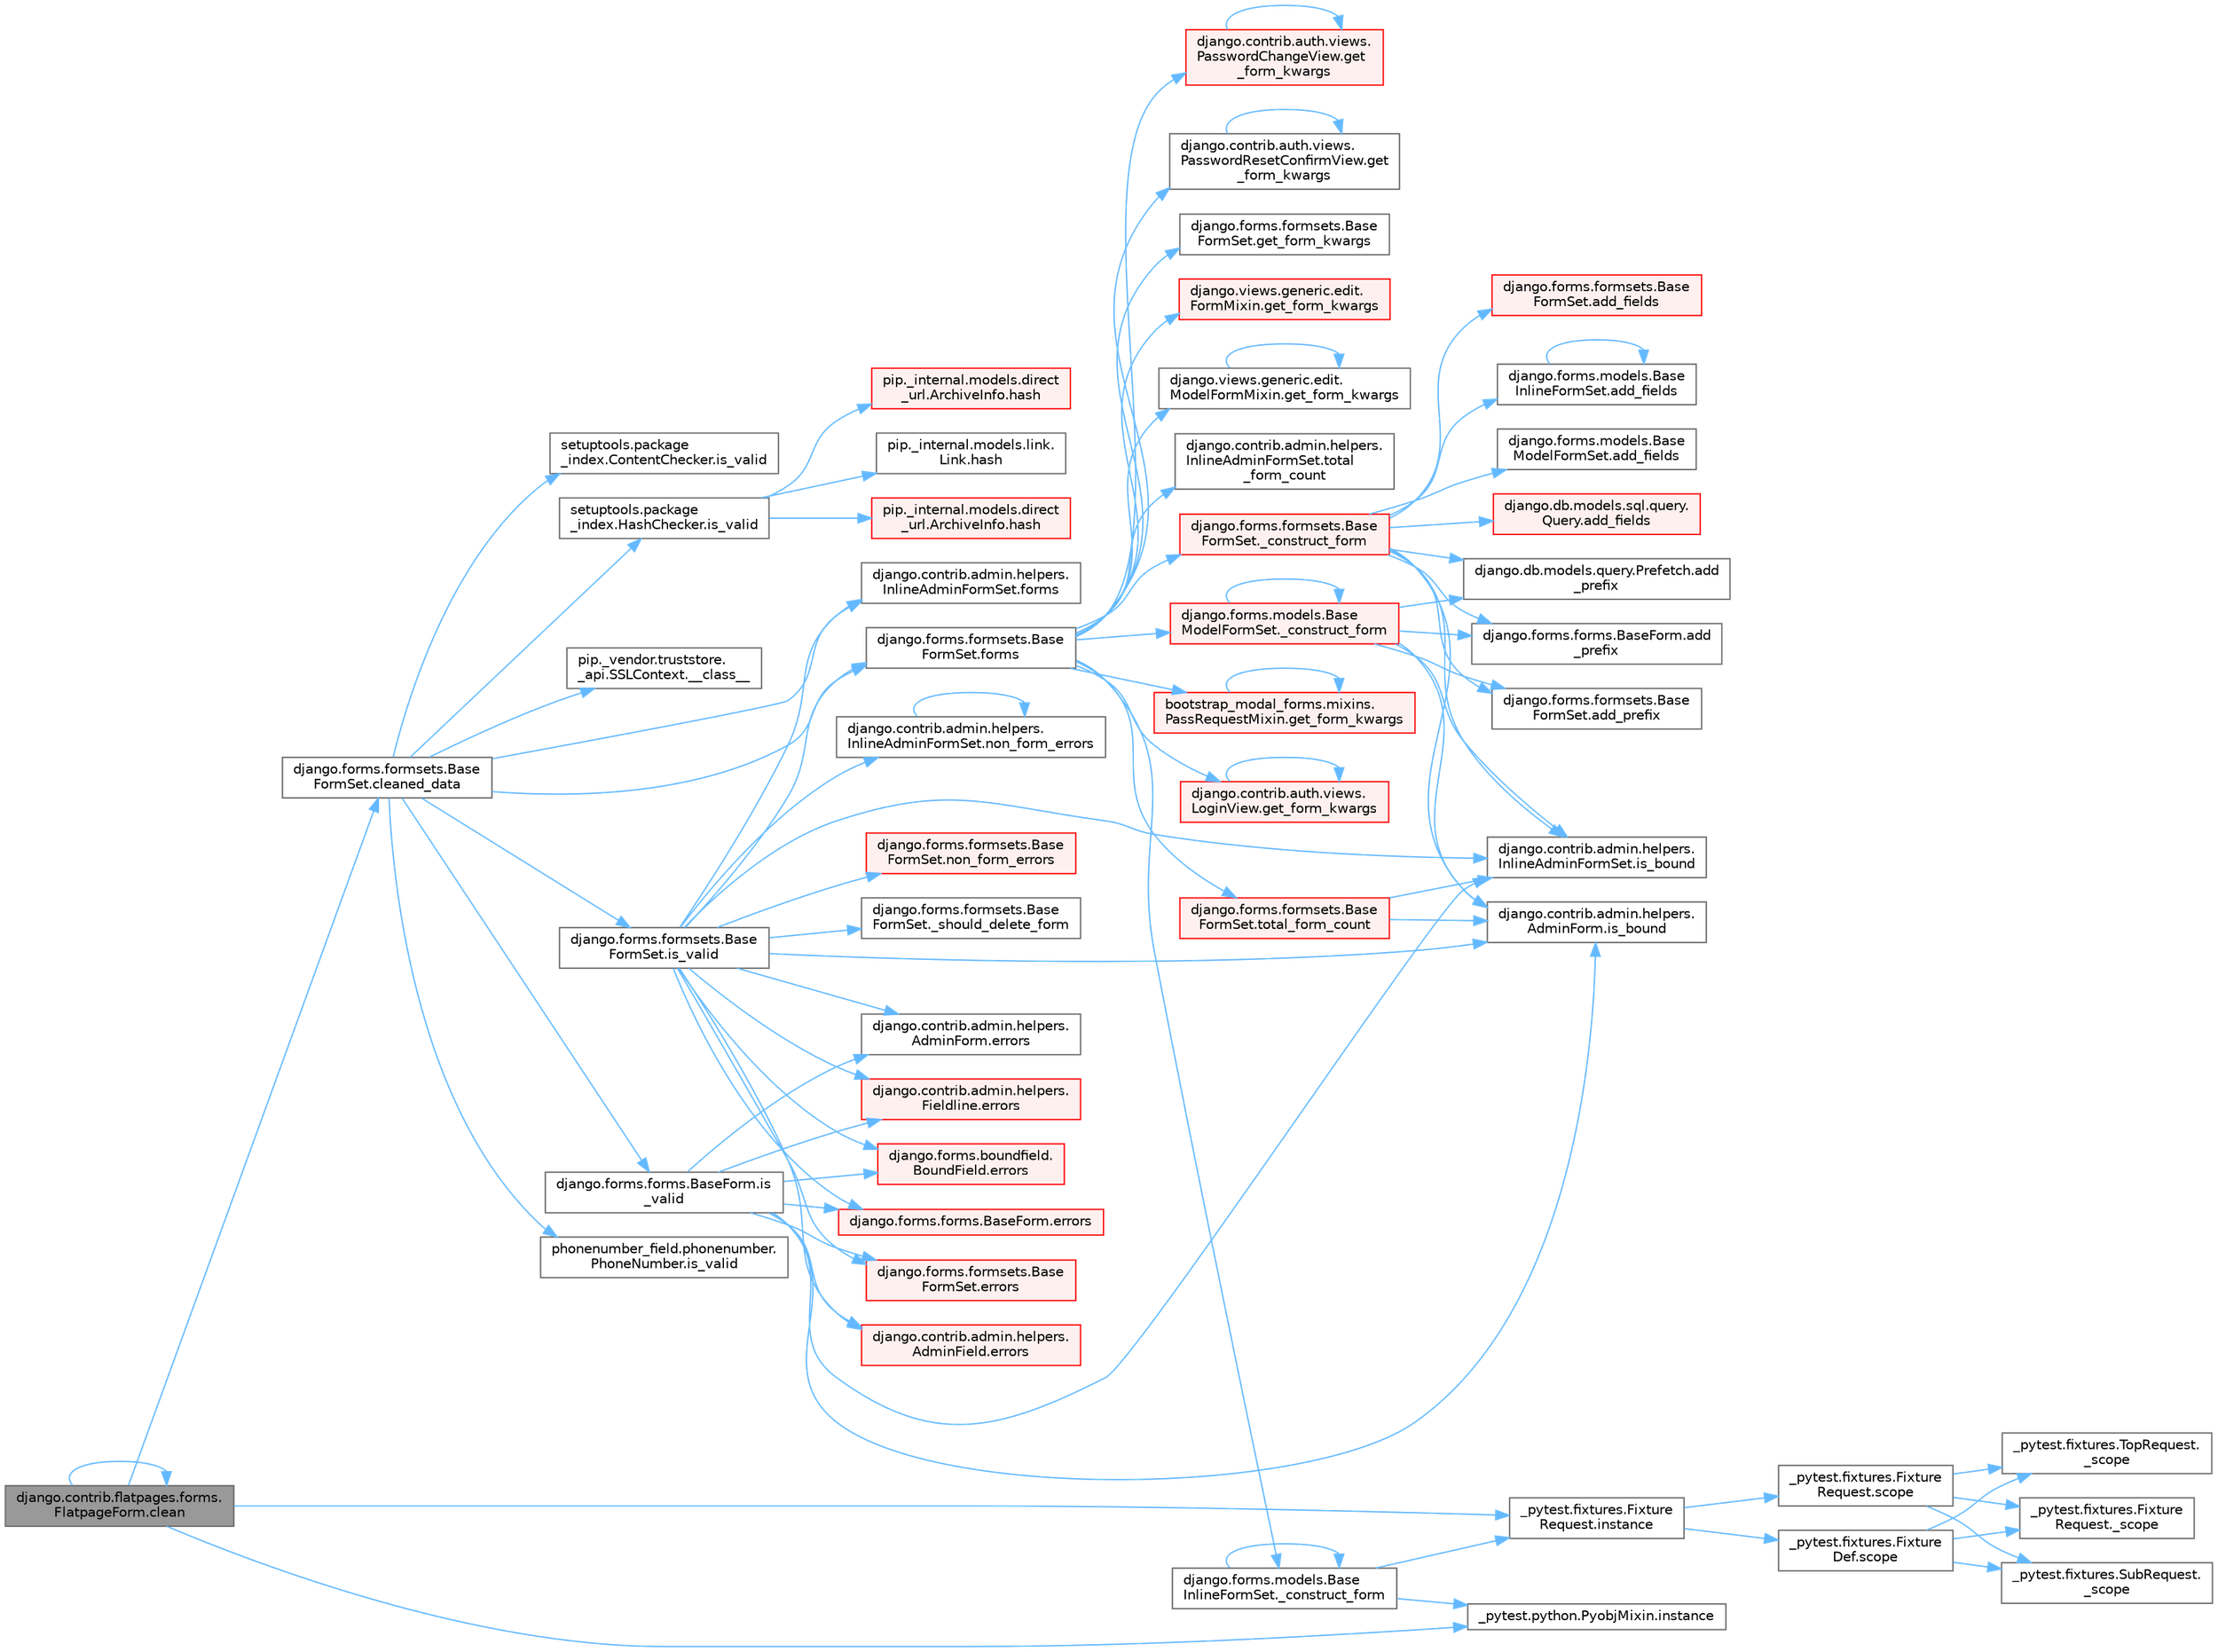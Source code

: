 digraph "django.contrib.flatpages.forms.FlatpageForm.clean"
{
 // LATEX_PDF_SIZE
  bgcolor="transparent";
  edge [fontname=Helvetica,fontsize=10,labelfontname=Helvetica,labelfontsize=10];
  node [fontname=Helvetica,fontsize=10,shape=box,height=0.2,width=0.4];
  rankdir="LR";
  Node1 [id="Node000001",label="django.contrib.flatpages.forms.\lFlatpageForm.clean",height=0.2,width=0.4,color="gray40", fillcolor="grey60", style="filled", fontcolor="black",tooltip=" "];
  Node1 -> Node1 [id="edge1_Node000001_Node000001",color="steelblue1",style="solid",tooltip=" "];
  Node1 -> Node2 [id="edge2_Node000001_Node000002",color="steelblue1",style="solid",tooltip=" "];
  Node2 [id="Node000002",label="django.forms.formsets.Base\lFormSet.cleaned_data",height=0.2,width=0.4,color="grey40", fillcolor="white", style="filled",URL="$classdjango_1_1forms_1_1formsets_1_1_base_form_set.html#ae51d85dd3faa160668adba372c4e87f7",tooltip=" "];
  Node2 -> Node3 [id="edge3_Node000002_Node000003",color="steelblue1",style="solid",tooltip=" "];
  Node3 [id="Node000003",label="pip._vendor.truststore.\l_api.SSLContext.__class__",height=0.2,width=0.4,color="grey40", fillcolor="white", style="filled",URL="$classpip_1_1__vendor_1_1truststore_1_1__api_1_1_s_s_l_context.html#a530861514f31eabaa3f513557d6e66de",tooltip=" "];
  Node2 -> Node4 [id="edge4_Node000002_Node000004",color="steelblue1",style="solid",tooltip=" "];
  Node4 [id="Node000004",label="django.contrib.admin.helpers.\lInlineAdminFormSet.forms",height=0.2,width=0.4,color="grey40", fillcolor="white", style="filled",URL="$classdjango_1_1contrib_1_1admin_1_1helpers_1_1_inline_admin_form_set.html#aab73a19b39b7eac47d39c4fe6b21ca51",tooltip=" "];
  Node2 -> Node5 [id="edge5_Node000002_Node000005",color="steelblue1",style="solid",tooltip=" "];
  Node5 [id="Node000005",label="django.forms.formsets.Base\lFormSet.forms",height=0.2,width=0.4,color="grey40", fillcolor="white", style="filled",URL="$classdjango_1_1forms_1_1formsets_1_1_base_form_set.html#a398234150267aa3c6dceaa20a7a507f1",tooltip=" "];
  Node5 -> Node6 [id="edge6_Node000005_Node000006",color="steelblue1",style="solid",tooltip=" "];
  Node6 [id="Node000006",label="django.forms.formsets.Base\lFormSet._construct_form",height=0.2,width=0.4,color="red", fillcolor="#FFF0F0", style="filled",URL="$classdjango_1_1forms_1_1formsets_1_1_base_form_set.html#a4a92b0779a5f5964325e73f9c8521fe8",tooltip=" "];
  Node6 -> Node7 [id="edge7_Node000006_Node000007",color="steelblue1",style="solid",tooltip=" "];
  Node7 [id="Node000007",label="django.db.models.sql.query.\lQuery.add_fields",height=0.2,width=0.4,color="red", fillcolor="#FFF0F0", style="filled",URL="$classdjango_1_1db_1_1models_1_1sql_1_1query_1_1_query.html#a86b6a93688b1029c5cc8095a6bc8b683",tooltip=" "];
  Node6 -> Node4486 [id="edge8_Node000006_Node004486",color="steelblue1",style="solid",tooltip=" "];
  Node4486 [id="Node004486",label="django.forms.formsets.Base\lFormSet.add_fields",height=0.2,width=0.4,color="red", fillcolor="#FFF0F0", style="filled",URL="$classdjango_1_1forms_1_1formsets_1_1_base_form_set.html#a9db7c4b565cef620c0195e8f424c3861",tooltip=" "];
  Node6 -> Node4489 [id="edge9_Node000006_Node004489",color="steelblue1",style="solid",tooltip=" "];
  Node4489 [id="Node004489",label="django.forms.models.Base\lInlineFormSet.add_fields",height=0.2,width=0.4,color="grey40", fillcolor="white", style="filled",URL="$classdjango_1_1forms_1_1models_1_1_base_inline_form_set.html#a8e14729fad18b2b23207dfeaffc15cb1",tooltip=" "];
  Node4489 -> Node4489 [id="edge10_Node004489_Node004489",color="steelblue1",style="solid",tooltip=" "];
  Node6 -> Node4490 [id="edge11_Node000006_Node004490",color="steelblue1",style="solid",tooltip=" "];
  Node4490 [id="Node004490",label="django.forms.models.Base\lModelFormSet.add_fields",height=0.2,width=0.4,color="grey40", fillcolor="white", style="filled",URL="$classdjango_1_1forms_1_1models_1_1_base_model_form_set.html#a7cbfcd0996447218ac3164fd6a1305bc",tooltip=" "];
  Node6 -> Node4491 [id="edge12_Node000006_Node004491",color="steelblue1",style="solid",tooltip=" "];
  Node4491 [id="Node004491",label="django.db.models.query.Prefetch.add\l_prefix",height=0.2,width=0.4,color="grey40", fillcolor="white", style="filled",URL="$classdjango_1_1db_1_1models_1_1query_1_1_prefetch.html#afb4d279a423967d5f32da91385163ef5",tooltip=" "];
  Node6 -> Node4492 [id="edge13_Node000006_Node004492",color="steelblue1",style="solid",tooltip=" "];
  Node4492 [id="Node004492",label="django.forms.forms.BaseForm.add\l_prefix",height=0.2,width=0.4,color="grey40", fillcolor="white", style="filled",URL="$classdjango_1_1forms_1_1forms_1_1_base_form.html#ae40cfd5224bffe1e658208d9733eb1cf",tooltip=" "];
  Node6 -> Node2252 [id="edge14_Node000006_Node002252",color="steelblue1",style="solid",tooltip=" "];
  Node2252 [id="Node002252",label="django.forms.formsets.Base\lFormSet.add_prefix",height=0.2,width=0.4,color="grey40", fillcolor="white", style="filled",URL="$classdjango_1_1forms_1_1formsets_1_1_base_form_set.html#a0498beaa50e1791022fde719a1e28ab8",tooltip=" "];
  Node6 -> Node2248 [id="edge15_Node000006_Node002248",color="steelblue1",style="solid",tooltip=" "];
  Node2248 [id="Node002248",label="django.contrib.admin.helpers.\lAdminForm.is_bound",height=0.2,width=0.4,color="grey40", fillcolor="white", style="filled",URL="$classdjango_1_1contrib_1_1admin_1_1helpers_1_1_admin_form.html#a3db6718d4233338252982b87421a1ae9",tooltip=" "];
  Node6 -> Node2249 [id="edge16_Node000006_Node002249",color="steelblue1",style="solid",tooltip=" "];
  Node2249 [id="Node002249",label="django.contrib.admin.helpers.\lInlineAdminFormSet.is_bound",height=0.2,width=0.4,color="grey40", fillcolor="white", style="filled",URL="$classdjango_1_1contrib_1_1admin_1_1helpers_1_1_inline_admin_form_set.html#a54ae697ea028b7ed3e193f059bc54a71",tooltip=" "];
  Node5 -> Node4493 [id="edge17_Node000005_Node004493",color="steelblue1",style="solid",tooltip=" "];
  Node4493 [id="Node004493",label="django.forms.models.Base\lInlineFormSet._construct_form",height=0.2,width=0.4,color="grey40", fillcolor="white", style="filled",URL="$classdjango_1_1forms_1_1models_1_1_base_inline_form_set.html#aed181a723beea830c7e6334b2aa775c3",tooltip=" "];
  Node4493 -> Node4493 [id="edge18_Node004493_Node004493",color="steelblue1",style="solid",tooltip=" "];
  Node4493 -> Node2198 [id="edge19_Node004493_Node002198",color="steelblue1",style="solid",tooltip=" "];
  Node2198 [id="Node002198",label="_pytest.fixtures.Fixture\lRequest.instance",height=0.2,width=0.4,color="grey40", fillcolor="white", style="filled",URL="$class__pytest_1_1fixtures_1_1_fixture_request.html#a99767730e6a0b8628f5a952a5c78cac7",tooltip=" "];
  Node2198 -> Node484 [id="edge20_Node002198_Node000484",color="steelblue1",style="solid",tooltip=" "];
  Node484 [id="Node000484",label="_pytest.fixtures.Fixture\lDef.scope",height=0.2,width=0.4,color="grey40", fillcolor="white", style="filled",URL="$class__pytest_1_1fixtures_1_1_fixture_def.html#a7631cdae842daae93780def0698acba2",tooltip=" "];
  Node484 -> Node485 [id="edge21_Node000484_Node000485",color="steelblue1",style="solid",tooltip=" "];
  Node485 [id="Node000485",label="_pytest.fixtures.Fixture\lRequest._scope",height=0.2,width=0.4,color="grey40", fillcolor="white", style="filled",URL="$class__pytest_1_1fixtures_1_1_fixture_request.html#a64a9315c014e245479093a47300f696f",tooltip=" "];
  Node484 -> Node486 [id="edge22_Node000484_Node000486",color="steelblue1",style="solid",tooltip=" "];
  Node486 [id="Node000486",label="_pytest.fixtures.SubRequest.\l_scope",height=0.2,width=0.4,color="grey40", fillcolor="white", style="filled",URL="$class__pytest_1_1fixtures_1_1_sub_request.html#a297bfaf0428b1a1eb906f2ba567a48d5",tooltip=" "];
  Node484 -> Node487 [id="edge23_Node000484_Node000487",color="steelblue1",style="solid",tooltip=" "];
  Node487 [id="Node000487",label="_pytest.fixtures.TopRequest.\l_scope",height=0.2,width=0.4,color="grey40", fillcolor="white", style="filled",URL="$class__pytest_1_1fixtures_1_1_top_request.html#adf041dcc3200b0527c0fb9919da98ae9",tooltip=" "];
  Node2198 -> Node488 [id="edge24_Node002198_Node000488",color="steelblue1",style="solid",tooltip=" "];
  Node488 [id="Node000488",label="_pytest.fixtures.Fixture\lRequest.scope",height=0.2,width=0.4,color="grey40", fillcolor="white", style="filled",URL="$class__pytest_1_1fixtures_1_1_fixture_request.html#acb5406ee9e8cf7147711b9314b6c951a",tooltip=" "];
  Node488 -> Node485 [id="edge25_Node000488_Node000485",color="steelblue1",style="solid",tooltip=" "];
  Node488 -> Node486 [id="edge26_Node000488_Node000486",color="steelblue1",style="solid",tooltip=" "];
  Node488 -> Node487 [id="edge27_Node000488_Node000487",color="steelblue1",style="solid",tooltip=" "];
  Node4493 -> Node2199 [id="edge28_Node004493_Node002199",color="steelblue1",style="solid",tooltip=" "];
  Node2199 [id="Node002199",label="_pytest.python.PyobjMixin.instance",height=0.2,width=0.4,color="grey40", fillcolor="white", style="filled",URL="$class__pytest_1_1python_1_1_pyobj_mixin.html#a750e162576452afdd415a6973668b89b",tooltip=" "];
  Node5 -> Node4494 [id="edge29_Node000005_Node004494",color="steelblue1",style="solid",tooltip=" "];
  Node4494 [id="Node004494",label="django.forms.models.Base\lModelFormSet._construct_form",height=0.2,width=0.4,color="red", fillcolor="#FFF0F0", style="filled",URL="$classdjango_1_1forms_1_1models_1_1_base_model_form_set.html#a2318f52c4f2963f7674c8e15e2f3c324",tooltip=" "];
  Node4494 -> Node4494 [id="edge30_Node004494_Node004494",color="steelblue1",style="solid",tooltip=" "];
  Node4494 -> Node4491 [id="edge31_Node004494_Node004491",color="steelblue1",style="solid",tooltip=" "];
  Node4494 -> Node4492 [id="edge32_Node004494_Node004492",color="steelblue1",style="solid",tooltip=" "];
  Node4494 -> Node2252 [id="edge33_Node004494_Node002252",color="steelblue1",style="solid",tooltip=" "];
  Node4494 -> Node2248 [id="edge34_Node004494_Node002248",color="steelblue1",style="solid",tooltip=" "];
  Node4494 -> Node2249 [id="edge35_Node004494_Node002249",color="steelblue1",style="solid",tooltip=" "];
  Node5 -> Node1956 [id="edge36_Node000005_Node001956",color="steelblue1",style="solid",tooltip=" "];
  Node1956 [id="Node001956",label="bootstrap_modal_forms.mixins.\lPassRequestMixin.get_form_kwargs",height=0.2,width=0.4,color="red", fillcolor="#FFF0F0", style="filled",URL="$classbootstrap__modal__forms_1_1mixins_1_1_pass_request_mixin.html#ad4ae849823f332bb1016a8508cb34ee3",tooltip=" "];
  Node1956 -> Node1956 [id="edge37_Node001956_Node001956",color="steelblue1",style="solid",tooltip=" "];
  Node5 -> Node1957 [id="edge38_Node000005_Node001957",color="steelblue1",style="solid",tooltip=" "];
  Node1957 [id="Node001957",label="django.contrib.auth.views.\lLoginView.get_form_kwargs",height=0.2,width=0.4,color="red", fillcolor="#FFF0F0", style="filled",URL="$classdjango_1_1contrib_1_1auth_1_1views_1_1_login_view.html#a2eba98b8c16c8a98348679ea2c921d25",tooltip=" "];
  Node1957 -> Node1957 [id="edge39_Node001957_Node001957",color="steelblue1",style="solid",tooltip=" "];
  Node5 -> Node1958 [id="edge40_Node000005_Node001958",color="steelblue1",style="solid",tooltip=" "];
  Node1958 [id="Node001958",label="django.contrib.auth.views.\lPasswordChangeView.get\l_form_kwargs",height=0.2,width=0.4,color="red", fillcolor="#FFF0F0", style="filled",URL="$classdjango_1_1contrib_1_1auth_1_1views_1_1_password_change_view.html#a553cf3e37e5a2c05db774e580cbcc038",tooltip=" "];
  Node1958 -> Node1958 [id="edge41_Node001958_Node001958",color="steelblue1",style="solid",tooltip=" "];
  Node5 -> Node1959 [id="edge42_Node000005_Node001959",color="steelblue1",style="solid",tooltip=" "];
  Node1959 [id="Node001959",label="django.contrib.auth.views.\lPasswordResetConfirmView.get\l_form_kwargs",height=0.2,width=0.4,color="grey40", fillcolor="white", style="filled",URL="$classdjango_1_1contrib_1_1auth_1_1views_1_1_password_reset_confirm_view.html#a370c4fdedb3f2a2550450e2dbdb1bb80",tooltip=" "];
  Node1959 -> Node1959 [id="edge43_Node001959_Node001959",color="steelblue1",style="solid",tooltip=" "];
  Node5 -> Node1960 [id="edge44_Node000005_Node001960",color="steelblue1",style="solid",tooltip=" "];
  Node1960 [id="Node001960",label="django.forms.formsets.Base\lFormSet.get_form_kwargs",height=0.2,width=0.4,color="grey40", fillcolor="white", style="filled",URL="$classdjango_1_1forms_1_1formsets_1_1_base_form_set.html#aaae42461c58f5266a1e98419c8f79902",tooltip=" "];
  Node5 -> Node1961 [id="edge45_Node000005_Node001961",color="steelblue1",style="solid",tooltip=" "];
  Node1961 [id="Node001961",label="django.views.generic.edit.\lFormMixin.get_form_kwargs",height=0.2,width=0.4,color="red", fillcolor="#FFF0F0", style="filled",URL="$classdjango_1_1views_1_1generic_1_1edit_1_1_form_mixin.html#a7e8c141b6c4efa8727e7f06322969249",tooltip=" "];
  Node5 -> Node1964 [id="edge46_Node000005_Node001964",color="steelblue1",style="solid",tooltip=" "];
  Node1964 [id="Node001964",label="django.views.generic.edit.\lModelFormMixin.get_form_kwargs",height=0.2,width=0.4,color="grey40", fillcolor="white", style="filled",URL="$classdjango_1_1views_1_1generic_1_1edit_1_1_model_form_mixin.html#acb08afab46e151c93364f9ceca55d786",tooltip=" "];
  Node1964 -> Node1964 [id="edge47_Node001964_Node001964",color="steelblue1",style="solid",tooltip=" "];
  Node5 -> Node2258 [id="edge48_Node000005_Node002258",color="steelblue1",style="solid",tooltip=" "];
  Node2258 [id="Node002258",label="django.contrib.admin.helpers.\lInlineAdminFormSet.total\l_form_count",height=0.2,width=0.4,color="grey40", fillcolor="white", style="filled",URL="$classdjango_1_1contrib_1_1admin_1_1helpers_1_1_inline_admin_form_set.html#a875279fc2106dd77d68f94726a4343b3",tooltip=" "];
  Node5 -> Node2259 [id="edge49_Node000005_Node002259",color="steelblue1",style="solid",tooltip=" "];
  Node2259 [id="Node002259",label="django.forms.formsets.Base\lFormSet.total_form_count",height=0.2,width=0.4,color="red", fillcolor="#FFF0F0", style="filled",URL="$classdjango_1_1forms_1_1formsets_1_1_base_form_set.html#a6f385fb1509469e7b3071b42ad2dc945",tooltip=" "];
  Node2259 -> Node2248 [id="edge50_Node002259_Node002248",color="steelblue1",style="solid",tooltip=" "];
  Node2259 -> Node2249 [id="edge51_Node002259_Node002249",color="steelblue1",style="solid",tooltip=" "];
  Node2 -> Node2222 [id="edge52_Node000002_Node002222",color="steelblue1",style="solid",tooltip=" "];
  Node2222 [id="Node002222",label="django.forms.forms.BaseForm.is\l_valid",height=0.2,width=0.4,color="grey40", fillcolor="white", style="filled",URL="$classdjango_1_1forms_1_1forms_1_1_base_form.html#a8be15c9eaccca682a18c7d3f13802cc4",tooltip=" "];
  Node2222 -> Node522 [id="edge53_Node002222_Node000522",color="steelblue1",style="solid",tooltip=" "];
  Node522 [id="Node000522",label="django.contrib.admin.helpers.\lAdminField.errors",height=0.2,width=0.4,color="red", fillcolor="#FFF0F0", style="filled",URL="$classdjango_1_1contrib_1_1admin_1_1helpers_1_1_admin_field.html#a2ed7041739e06b7ebeb076401379c675",tooltip=" "];
  Node2222 -> Node523 [id="edge54_Node002222_Node000523",color="steelblue1",style="solid",tooltip=" "];
  Node523 [id="Node000523",label="django.contrib.admin.helpers.\lAdminForm.errors",height=0.2,width=0.4,color="grey40", fillcolor="white", style="filled",URL="$classdjango_1_1contrib_1_1admin_1_1helpers_1_1_admin_form.html#a3ccc9540a232de721c24f95c26a2b34a",tooltip=" "];
  Node2222 -> Node524 [id="edge55_Node002222_Node000524",color="steelblue1",style="solid",tooltip=" "];
  Node524 [id="Node000524",label="django.contrib.admin.helpers.\lFieldline.errors",height=0.2,width=0.4,color="red", fillcolor="#FFF0F0", style="filled",URL="$classdjango_1_1contrib_1_1admin_1_1helpers_1_1_fieldline.html#ac0094313ce4b91212414f914a381499d",tooltip=" "];
  Node2222 -> Node539 [id="edge56_Node002222_Node000539",color="steelblue1",style="solid",tooltip=" "];
  Node539 [id="Node000539",label="django.forms.boundfield.\lBoundField.errors",height=0.2,width=0.4,color="red", fillcolor="#FFF0F0", style="filled",URL="$classdjango_1_1forms_1_1boundfield_1_1_bound_field.html#a47569da22ccdcdd1bb15a2506a0a5f6e",tooltip=" "];
  Node2222 -> Node1714 [id="edge57_Node002222_Node001714",color="steelblue1",style="solid",tooltip=" "];
  Node1714 [id="Node001714",label="django.forms.forms.BaseForm.errors",height=0.2,width=0.4,color="red", fillcolor="#FFF0F0", style="filled",URL="$classdjango_1_1forms_1_1forms_1_1_base_form.html#aca47cb75eb6c321d1c429b33eca94d49",tooltip=" "];
  Node2222 -> Node2223 [id="edge58_Node002222_Node002223",color="steelblue1",style="solid",tooltip=" "];
  Node2223 [id="Node002223",label="django.forms.formsets.Base\lFormSet.errors",height=0.2,width=0.4,color="red", fillcolor="#FFF0F0", style="filled",URL="$classdjango_1_1forms_1_1formsets_1_1_base_form_set.html#a9e249e2240c3ae2775249e3d3da42020",tooltip=" "];
  Node2222 -> Node2248 [id="edge59_Node002222_Node002248",color="steelblue1",style="solid",tooltip=" "];
  Node2222 -> Node2249 [id="edge60_Node002222_Node002249",color="steelblue1",style="solid",tooltip=" "];
  Node2 -> Node2260 [id="edge61_Node000002_Node002260",color="steelblue1",style="solid",tooltip=" "];
  Node2260 [id="Node002260",label="django.forms.formsets.Base\lFormSet.is_valid",height=0.2,width=0.4,color="grey40", fillcolor="white", style="filled",URL="$classdjango_1_1forms_1_1formsets_1_1_base_form_set.html#a713477cfb7c01e723400df62b49c250c",tooltip=" "];
  Node2260 -> Node2251 [id="edge62_Node002260_Node002251",color="steelblue1",style="solid",tooltip=" "];
  Node2251 [id="Node002251",label="django.forms.formsets.Base\lFormSet._should_delete_form",height=0.2,width=0.4,color="grey40", fillcolor="white", style="filled",URL="$classdjango_1_1forms_1_1formsets_1_1_base_form_set.html#a4c4f89a542f15dcb367e018a44444118",tooltip=" "];
  Node2260 -> Node522 [id="edge63_Node002260_Node000522",color="steelblue1",style="solid",tooltip=" "];
  Node2260 -> Node523 [id="edge64_Node002260_Node000523",color="steelblue1",style="solid",tooltip=" "];
  Node2260 -> Node524 [id="edge65_Node002260_Node000524",color="steelblue1",style="solid",tooltip=" "];
  Node2260 -> Node539 [id="edge66_Node002260_Node000539",color="steelblue1",style="solid",tooltip=" "];
  Node2260 -> Node1714 [id="edge67_Node002260_Node001714",color="steelblue1",style="solid",tooltip=" "];
  Node2260 -> Node2223 [id="edge68_Node002260_Node002223",color="steelblue1",style="solid",tooltip=" "];
  Node2260 -> Node4 [id="edge69_Node002260_Node000004",color="steelblue1",style="solid",tooltip=" "];
  Node2260 -> Node5 [id="edge70_Node002260_Node000005",color="steelblue1",style="solid",tooltip=" "];
  Node2260 -> Node2248 [id="edge71_Node002260_Node002248",color="steelblue1",style="solid",tooltip=" "];
  Node2260 -> Node2249 [id="edge72_Node002260_Node002249",color="steelblue1",style="solid",tooltip=" "];
  Node2260 -> Node2261 [id="edge73_Node002260_Node002261",color="steelblue1",style="solid",tooltip=" "];
  Node2261 [id="Node002261",label="django.contrib.admin.helpers.\lInlineAdminFormSet.non_form_errors",height=0.2,width=0.4,color="grey40", fillcolor="white", style="filled",URL="$classdjango_1_1contrib_1_1admin_1_1helpers_1_1_inline_admin_form_set.html#ae6c5e4e232e75026288705aa7012991f",tooltip=" "];
  Node2261 -> Node2261 [id="edge74_Node002261_Node002261",color="steelblue1",style="solid",tooltip=" "];
  Node2260 -> Node2262 [id="edge75_Node002260_Node002262",color="steelblue1",style="solid",tooltip=" "];
  Node2262 [id="Node002262",label="django.forms.formsets.Base\lFormSet.non_form_errors",height=0.2,width=0.4,color="red", fillcolor="#FFF0F0", style="filled",URL="$classdjango_1_1forms_1_1formsets_1_1_base_form_set.html#a8b499fb5fdd72c59134bf40aeac2de3c",tooltip=" "];
  Node2 -> Node2263 [id="edge76_Node000002_Node002263",color="steelblue1",style="solid",tooltip=" "];
  Node2263 [id="Node002263",label="phonenumber_field.phonenumber.\lPhoneNumber.is_valid",height=0.2,width=0.4,color="grey40", fillcolor="white", style="filled",URL="$classphonenumber__field_1_1phonenumber_1_1_phone_number.html#ab4a207ff084a17737b18a5074096b074",tooltip=" "];
  Node2 -> Node2264 [id="edge77_Node000002_Node002264",color="steelblue1",style="solid",tooltip=" "];
  Node2264 [id="Node002264",label="setuptools.package\l_index.ContentChecker.is_valid",height=0.2,width=0.4,color="grey40", fillcolor="white", style="filled",URL="$classsetuptools_1_1package__index_1_1_content_checker.html#a0f25c22bc08b2207a610d84de76fbc4b",tooltip=" "];
  Node2 -> Node2265 [id="edge78_Node000002_Node002265",color="steelblue1",style="solid",tooltip=" "];
  Node2265 [id="Node002265",label="setuptools.package\l_index.HashChecker.is_valid",height=0.2,width=0.4,color="grey40", fillcolor="white", style="filled",URL="$classsetuptools_1_1package__index_1_1_hash_checker.html#adaab57af90d7d0a3b5aa4e6d0449aef5",tooltip=" "];
  Node2265 -> Node2266 [id="edge79_Node002265_Node002266",color="steelblue1",style="solid",tooltip=" "];
  Node2266 [id="Node002266",label="pip._internal.models.direct\l_url.ArchiveInfo.hash",height=0.2,width=0.4,color="red", fillcolor="#FFF0F0", style="filled",URL="$classpip_1_1__internal_1_1models_1_1direct__url_1_1_archive_info.html#a0ffc8766f9e16ceac2cfcd49b67ac5c5",tooltip=" "];
  Node2265 -> Node2268 [id="edge80_Node002265_Node002268",color="steelblue1",style="solid",tooltip=" "];
  Node2268 [id="Node002268",label="pip._internal.models.direct\l_url.ArchiveInfo.hash",height=0.2,width=0.4,color="red", fillcolor="#FFF0F0", style="filled",URL="$classpip_1_1__internal_1_1models_1_1direct__url_1_1_archive_info.html#a57b11be2643e2f72c5d69051ce2157c8",tooltip=" "];
  Node2265 -> Node2689 [id="edge81_Node002265_Node002689",color="steelblue1",style="solid",tooltip=" "];
  Node2689 [id="Node002689",label="pip._internal.models.link.\lLink.hash",height=0.2,width=0.4,color="grey40", fillcolor="white", style="filled",URL="$classpip_1_1__internal_1_1models_1_1link_1_1_link.html#a9d79621efd16f7c320ee3fdd6d8585b5",tooltip=" "];
  Node1 -> Node2198 [id="edge82_Node000001_Node002198",color="steelblue1",style="solid",tooltip=" "];
  Node1 -> Node2199 [id="edge83_Node000001_Node002199",color="steelblue1",style="solid",tooltip=" "];
}

